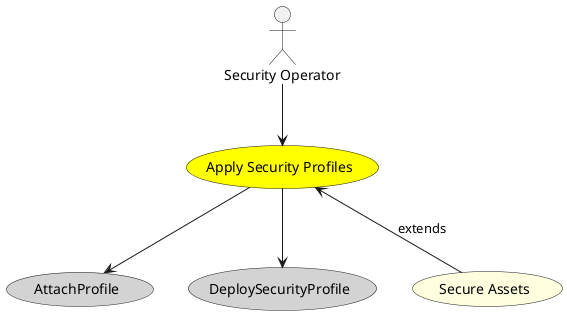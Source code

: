 @startuml


usecase "Apply Security Profiles" as ApplySecurityProfiles #yellow

Actor "Security Operator" as SecurityOperator

SecurityOperator --> ApplySecurityProfiles



usecase "AttachProfile" as AttachProfile #lightgrey

ApplySecurityProfiles --> AttachProfile

usecase "DeploySecurityProfile" as DeploySecurityProfile #lightgrey

ApplySecurityProfiles --> DeploySecurityProfile



usecase "Secure Assets" as SecureAssets #lightyellow

ApplySecurityProfiles <-- SecureAssets : extends







@enduml
